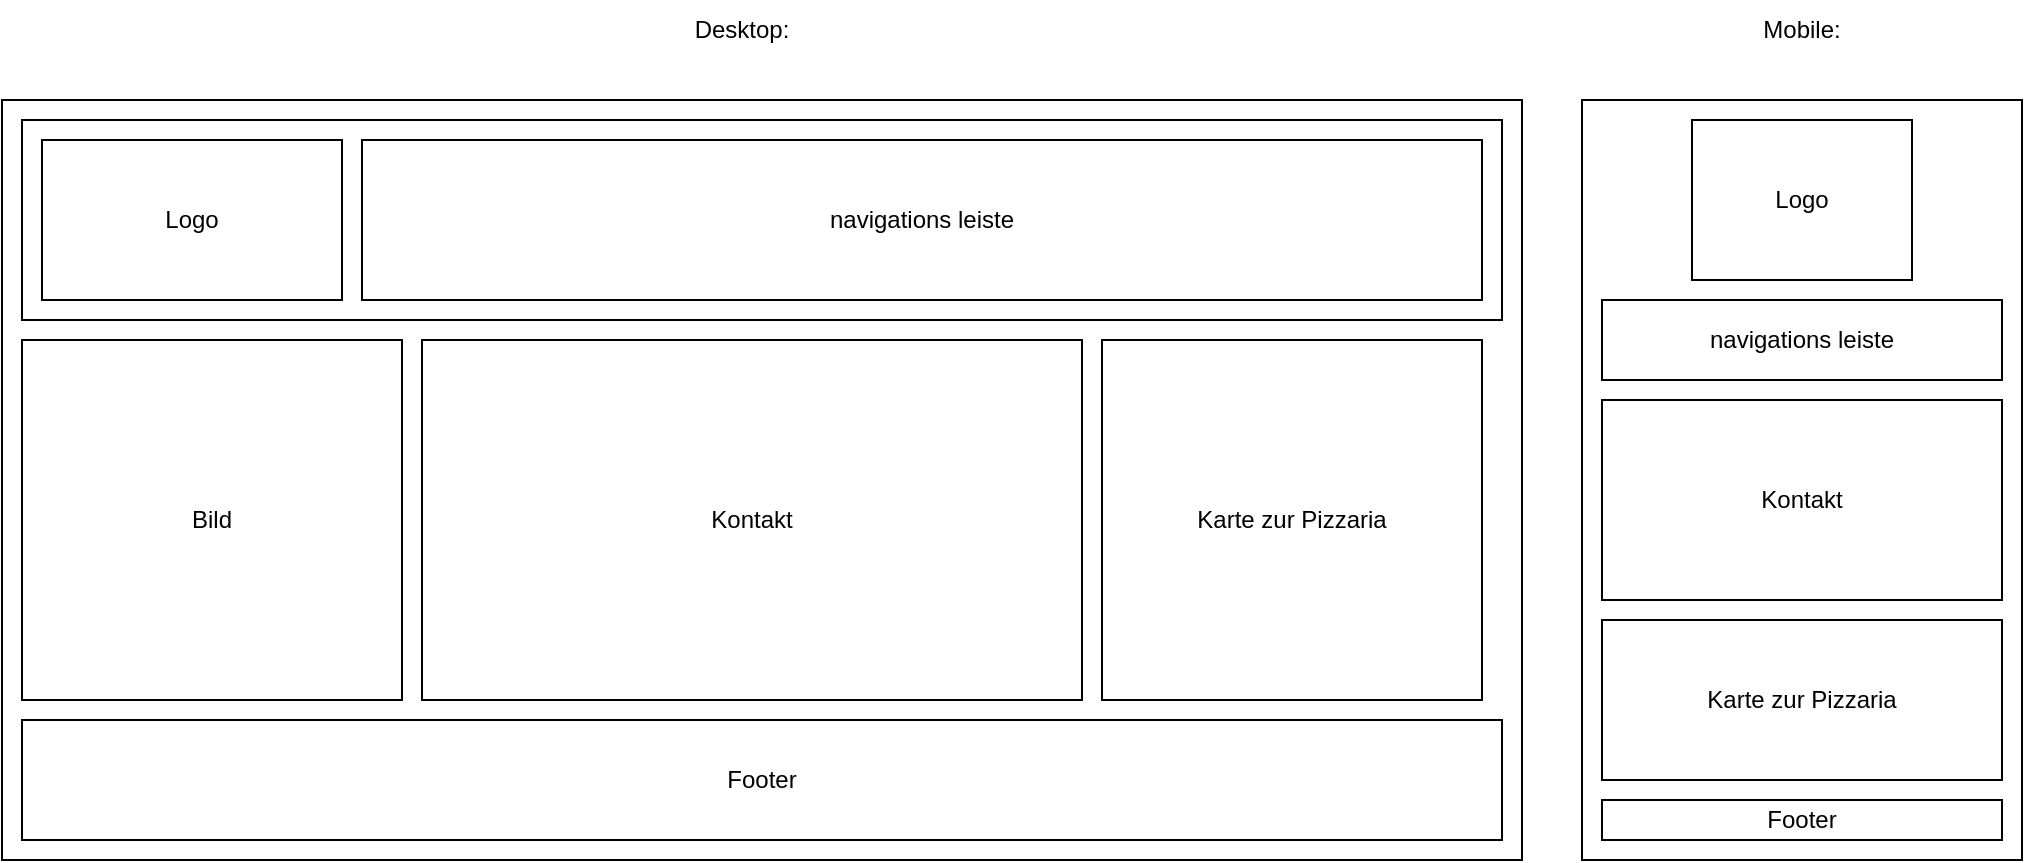 <mxfile version="21.8.2" type="device">
  <diagram name="Seite-1" id="wP41rJuRS_-0TY6zwb9M">
    <mxGraphModel dx="1434" dy="782" grid="1" gridSize="10" guides="1" tooltips="1" connect="1" arrows="1" fold="1" page="1" pageScale="1" pageWidth="827" pageHeight="1169" math="0" shadow="0">
      <root>
        <mxCell id="0" />
        <mxCell id="1" parent="0" />
        <mxCell id="fENqvdPFL-bFql9gk0Tn-1" value="" style="rounded=0;whiteSpace=wrap;html=1;" parent="1" vertex="1">
          <mxGeometry x="80" y="90" width="760" height="380" as="geometry" />
        </mxCell>
        <mxCell id="fENqvdPFL-bFql9gk0Tn-4" value="Footer" style="rounded=0;whiteSpace=wrap;html=1;" parent="1" vertex="1">
          <mxGeometry x="90" y="400" width="740" height="60" as="geometry" />
        </mxCell>
        <mxCell id="fENqvdPFL-bFql9gk0Tn-5" value="" style="rounded=0;whiteSpace=wrap;html=1;" parent="1" vertex="1">
          <mxGeometry x="90" y="100" width="740" height="100" as="geometry" />
        </mxCell>
        <mxCell id="fENqvdPFL-bFql9gk0Tn-3" value="navigations leiste" style="rounded=0;whiteSpace=wrap;html=1;" parent="1" vertex="1">
          <mxGeometry x="260" y="110" width="560" height="80" as="geometry" />
        </mxCell>
        <mxCell id="fENqvdPFL-bFql9gk0Tn-8" value="" style="rounded=0;whiteSpace=wrap;html=1;" parent="1" vertex="1">
          <mxGeometry x="870" y="90" width="220" height="380" as="geometry" />
        </mxCell>
        <mxCell id="fENqvdPFL-bFql9gk0Tn-9" value="Logo" style="rounded=0;whiteSpace=wrap;html=1;" parent="1" vertex="1">
          <mxGeometry x="100" y="110" width="150" height="80" as="geometry" />
        </mxCell>
        <mxCell id="fENqvdPFL-bFql9gk0Tn-2" value="Logo" style="rounded=0;whiteSpace=wrap;html=1;" parent="1" vertex="1">
          <mxGeometry x="925" y="100" width="110" height="80" as="geometry" />
        </mxCell>
        <mxCell id="fENqvdPFL-bFql9gk0Tn-10" value="navigations leiste" style="rounded=0;whiteSpace=wrap;html=1;" parent="1" vertex="1">
          <mxGeometry x="880" y="190" width="200" height="40" as="geometry" />
        </mxCell>
        <mxCell id="fENqvdPFL-bFql9gk0Tn-12" value="Footer" style="rounded=0;whiteSpace=wrap;html=1;" parent="1" vertex="1">
          <mxGeometry x="880" y="440" width="200" height="20" as="geometry" />
        </mxCell>
        <mxCell id="fENqvdPFL-bFql9gk0Tn-13" value="Kontakt" style="rounded=0;whiteSpace=wrap;html=1;" parent="1" vertex="1">
          <mxGeometry x="880" y="240" width="200" height="100" as="geometry" />
        </mxCell>
        <mxCell id="fENqvdPFL-bFql9gk0Tn-14" value="&lt;div&gt;Desktop:&lt;/div&gt;" style="text;html=1;strokeColor=none;fillColor=none;align=center;verticalAlign=middle;whiteSpace=wrap;rounded=0;" parent="1" vertex="1">
          <mxGeometry x="420" y="40" width="60" height="30" as="geometry" />
        </mxCell>
        <mxCell id="fENqvdPFL-bFql9gk0Tn-15" value="&lt;div&gt;Mobile:&lt;/div&gt;" style="text;html=1;strokeColor=none;fillColor=none;align=center;verticalAlign=middle;whiteSpace=wrap;rounded=0;" parent="1" vertex="1">
          <mxGeometry x="950" y="40" width="60" height="30" as="geometry" />
        </mxCell>
        <mxCell id="3oUx6ZXIOw1xZclgDO2O-4" value="Kontakt" style="rounded=0;whiteSpace=wrap;html=1;" vertex="1" parent="1">
          <mxGeometry x="290" y="210" width="330" height="180" as="geometry" />
        </mxCell>
        <mxCell id="3oUx6ZXIOw1xZclgDO2O-5" value="Bild" style="rounded=0;whiteSpace=wrap;html=1;" vertex="1" parent="1">
          <mxGeometry x="90" y="210" width="190" height="180" as="geometry" />
        </mxCell>
        <mxCell id="3oUx6ZXIOw1xZclgDO2O-22" value="Karte zur Pizzaria" style="rounded=0;whiteSpace=wrap;html=1;" vertex="1" parent="1">
          <mxGeometry x="630" y="210" width="190" height="180" as="geometry" />
        </mxCell>
        <mxCell id="3oUx6ZXIOw1xZclgDO2O-23" value="Karte zur Pizzaria" style="rounded=0;whiteSpace=wrap;html=1;" vertex="1" parent="1">
          <mxGeometry x="880" y="350" width="200" height="80" as="geometry" />
        </mxCell>
      </root>
    </mxGraphModel>
  </diagram>
</mxfile>
